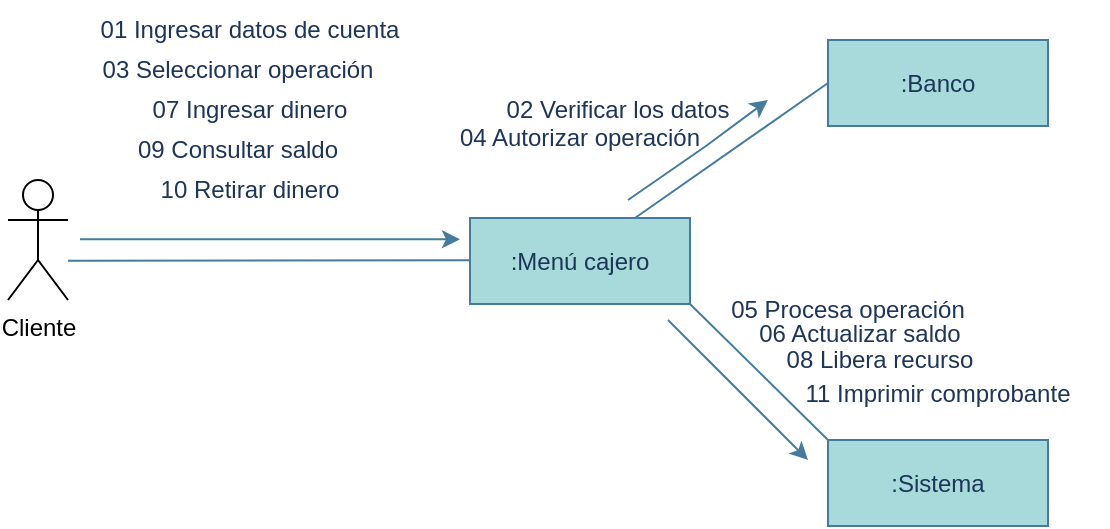 <mxfile version="26.1.0">
  <diagram name="Página-1" id="msEZNjzXwrmaCIXLmowb">
    <mxGraphModel dx="607" dy="728" grid="1" gridSize="10" guides="1" tooltips="1" connect="1" arrows="1" fold="1" page="1" pageScale="1" pageWidth="827" pageHeight="1169" math="0" shadow="0">
      <root>
        <mxCell id="0" />
        <mxCell id="1" parent="0" />
        <mxCell id="ZZm1BrsvM1OdsEognAes-1" value="Cliente" style="shape=umlActor;verticalLabelPosition=bottom;verticalAlign=top;html=1;outlineConnect=0;labelBackgroundColor=none;" parent="1" vertex="1">
          <mxGeometry x="966" y="170" width="30" height="60" as="geometry" />
        </mxCell>
        <mxCell id="ZZm1BrsvM1OdsEognAes-4" value=":Menú cajero" style="rounded=0;whiteSpace=wrap;html=1;fillColor=#A8DADC;strokeColor=#457B9D;labelBackgroundColor=none;fontColor=#1D3557;" parent="1" vertex="1">
          <mxGeometry x="1197" y="189" width="110" height="43" as="geometry" />
        </mxCell>
        <mxCell id="ZZm1BrsvM1OdsEognAes-8" value="01 Ingresar datos de cuenta" style="text;html=1;align=center;verticalAlign=middle;whiteSpace=wrap;rounded=0;labelBackgroundColor=none;fontColor=#1D3557;" parent="1" vertex="1">
          <mxGeometry x="1002" y="80" width="170" height="30" as="geometry" />
        </mxCell>
        <mxCell id="ZZm1BrsvM1OdsEognAes-9" value="03 Seleccionar operación" style="text;html=1;align=center;verticalAlign=middle;whiteSpace=wrap;rounded=0;labelBackgroundColor=none;fontColor=#1D3557;" parent="1" vertex="1">
          <mxGeometry x="996" y="100" width="170" height="30" as="geometry" />
        </mxCell>
        <mxCell id="ZZm1BrsvM1OdsEognAes-11" value="07 Ingresar dinero" style="text;html=1;align=center;verticalAlign=middle;whiteSpace=wrap;rounded=0;labelBackgroundColor=none;fontColor=#1D3557;" parent="1" vertex="1">
          <mxGeometry x="1002" y="120" width="170" height="30" as="geometry" />
        </mxCell>
        <mxCell id="ZZm1BrsvM1OdsEognAes-12" value="09 Consultar saldo" style="text;html=1;align=center;verticalAlign=middle;whiteSpace=wrap;rounded=0;labelBackgroundColor=none;fontColor=#1D3557;" parent="1" vertex="1">
          <mxGeometry x="996" y="140" width="170" height="30" as="geometry" />
        </mxCell>
        <mxCell id="ZZm1BrsvM1OdsEognAes-13" value="10 Retirar dinero" style="text;html=1;align=center;verticalAlign=middle;whiteSpace=wrap;rounded=0;labelBackgroundColor=none;fontColor=#1D3557;" parent="1" vertex="1">
          <mxGeometry x="1002" y="160" width="170" height="30" as="geometry" />
        </mxCell>
        <mxCell id="ZZm1BrsvM1OdsEognAes-15" value=":Banco" style="rounded=0;whiteSpace=wrap;html=1;fillColor=#A8DADC;strokeColor=#457B9D;labelBackgroundColor=none;fontColor=#1D3557;" parent="1" vertex="1">
          <mxGeometry x="1376" y="100" width="110" height="43" as="geometry" />
        </mxCell>
        <mxCell id="ZZm1BrsvM1OdsEognAes-16" value="" style="endArrow=none;html=1;rounded=0;exitX=0.75;exitY=0;exitDx=0;exitDy=0;entryX=0;entryY=0.5;entryDx=0;entryDy=0;labelBackgroundColor=none;strokeColor=#457B9D;fontColor=default;" parent="1" source="ZZm1BrsvM1OdsEognAes-4" target="ZZm1BrsvM1OdsEognAes-15" edge="1">
          <mxGeometry width="50" height="50" relative="1" as="geometry">
            <mxPoint x="1296" y="178.5" as="sourcePoint" />
            <mxPoint x="1433.5" y="236.5" as="targetPoint" />
          </mxGeometry>
        </mxCell>
        <mxCell id="ZZm1BrsvM1OdsEognAes-17" value="" style="endArrow=classic;html=1;rounded=0;labelBackgroundColor=none;strokeColor=#457B9D;fontColor=default;" parent="1" edge="1">
          <mxGeometry width="50" height="50" relative="1" as="geometry">
            <mxPoint x="1276" y="180" as="sourcePoint" />
            <mxPoint x="1346" y="130" as="targetPoint" />
            <Array as="points">
              <mxPoint x="1315" y="153" />
            </Array>
          </mxGeometry>
        </mxCell>
        <mxCell id="ZZm1BrsvM1OdsEognAes-18" value="02 Verificar los datos" style="text;html=1;align=center;verticalAlign=middle;whiteSpace=wrap;rounded=0;labelBackgroundColor=none;fontColor=#1D3557;" parent="1" vertex="1">
          <mxGeometry x="1186" y="120" width="170" height="30" as="geometry" />
        </mxCell>
        <mxCell id="ZZm1BrsvM1OdsEognAes-19" value="04 Autorizar operación" style="text;html=1;align=center;verticalAlign=middle;whiteSpace=wrap;rounded=0;labelBackgroundColor=none;fontColor=#1D3557;" parent="1" vertex="1">
          <mxGeometry x="1167" y="133.5" width="170" height="30" as="geometry" />
        </mxCell>
        <mxCell id="ZZm1BrsvM1OdsEognAes-20" value="06 Actualizar saldo" style="text;html=1;align=center;verticalAlign=middle;whiteSpace=wrap;rounded=0;labelBackgroundColor=none;fontColor=#1D3557;" parent="1" vertex="1">
          <mxGeometry x="1307" y="232" width="170" height="30" as="geometry" />
        </mxCell>
        <mxCell id="ZZm1BrsvM1OdsEognAes-21" value=":Sistema" style="rounded=0;whiteSpace=wrap;html=1;fillColor=#A8DADC;strokeColor=#457B9D;labelBackgroundColor=none;fontColor=#1D3557;" parent="1" vertex="1">
          <mxGeometry x="1376" y="300" width="110" height="43" as="geometry" />
        </mxCell>
        <mxCell id="ZZm1BrsvM1OdsEognAes-22" value="" style="endArrow=none;html=1;rounded=0;entryX=0;entryY=0.25;entryDx=0;entryDy=0;labelBackgroundColor=none;strokeColor=#457B9D;fontColor=default;" parent="1" edge="1">
          <mxGeometry width="50" height="50" relative="1" as="geometry">
            <mxPoint x="996" y="210.393" as="sourcePoint" />
            <mxPoint x="1197" y="210.16" as="targetPoint" />
          </mxGeometry>
        </mxCell>
        <mxCell id="ZZm1BrsvM1OdsEognAes-23" value="" style="endArrow=classic;html=1;rounded=0;labelBackgroundColor=none;strokeColor=#457B9D;fontColor=default;" parent="1" edge="1">
          <mxGeometry width="50" height="50" relative="1" as="geometry">
            <mxPoint x="1002" y="199.66" as="sourcePoint" />
            <mxPoint x="1192" y="199.66" as="targetPoint" />
          </mxGeometry>
        </mxCell>
        <mxCell id="ZZm1BrsvM1OdsEognAes-24" value="" style="endArrow=none;html=1;rounded=0;entryX=0;entryY=0;entryDx=0;entryDy=0;exitX=1;exitY=1;exitDx=0;exitDy=0;labelBackgroundColor=none;strokeColor=#457B9D;fontColor=default;" parent="1" source="ZZm1BrsvM1OdsEognAes-4" target="ZZm1BrsvM1OdsEognAes-21" edge="1">
          <mxGeometry width="50" height="50" relative="1" as="geometry">
            <mxPoint x="1246" y="210" as="sourcePoint" />
            <mxPoint x="1296" y="160" as="targetPoint" />
          </mxGeometry>
        </mxCell>
        <mxCell id="ZZm1BrsvM1OdsEognAes-25" value="" style="endArrow=classic;html=1;rounded=0;labelBackgroundColor=none;strokeColor=#457B9D;fontColor=default;" parent="1" edge="1">
          <mxGeometry width="50" height="50" relative="1" as="geometry">
            <mxPoint x="1296" y="240" as="sourcePoint" />
            <mxPoint x="1366" y="310" as="targetPoint" />
          </mxGeometry>
        </mxCell>
        <mxCell id="ZZm1BrsvM1OdsEognAes-26" value="05 Procesa operación" style="text;html=1;align=center;verticalAlign=middle;whiteSpace=wrap;rounded=0;labelBackgroundColor=none;fontColor=#1D3557;" parent="1" vertex="1">
          <mxGeometry x="1316" y="220" width="140" height="30" as="geometry" />
        </mxCell>
        <mxCell id="ZZm1BrsvM1OdsEognAes-27" value="08 Libera recurso" style="text;html=1;align=center;verticalAlign=middle;whiteSpace=wrap;rounded=0;labelBackgroundColor=none;fontColor=#1D3557;" parent="1" vertex="1">
          <mxGeometry x="1317" y="245" width="170" height="30" as="geometry" />
        </mxCell>
        <mxCell id="ZZm1BrsvM1OdsEognAes-28" value="11 Imprimir comprobante" style="text;html=1;align=center;verticalAlign=middle;whiteSpace=wrap;rounded=0;labelBackgroundColor=none;fontColor=#1D3557;" parent="1" vertex="1">
          <mxGeometry x="1346" y="262" width="170" height="30" as="geometry" />
        </mxCell>
      </root>
    </mxGraphModel>
  </diagram>
</mxfile>
